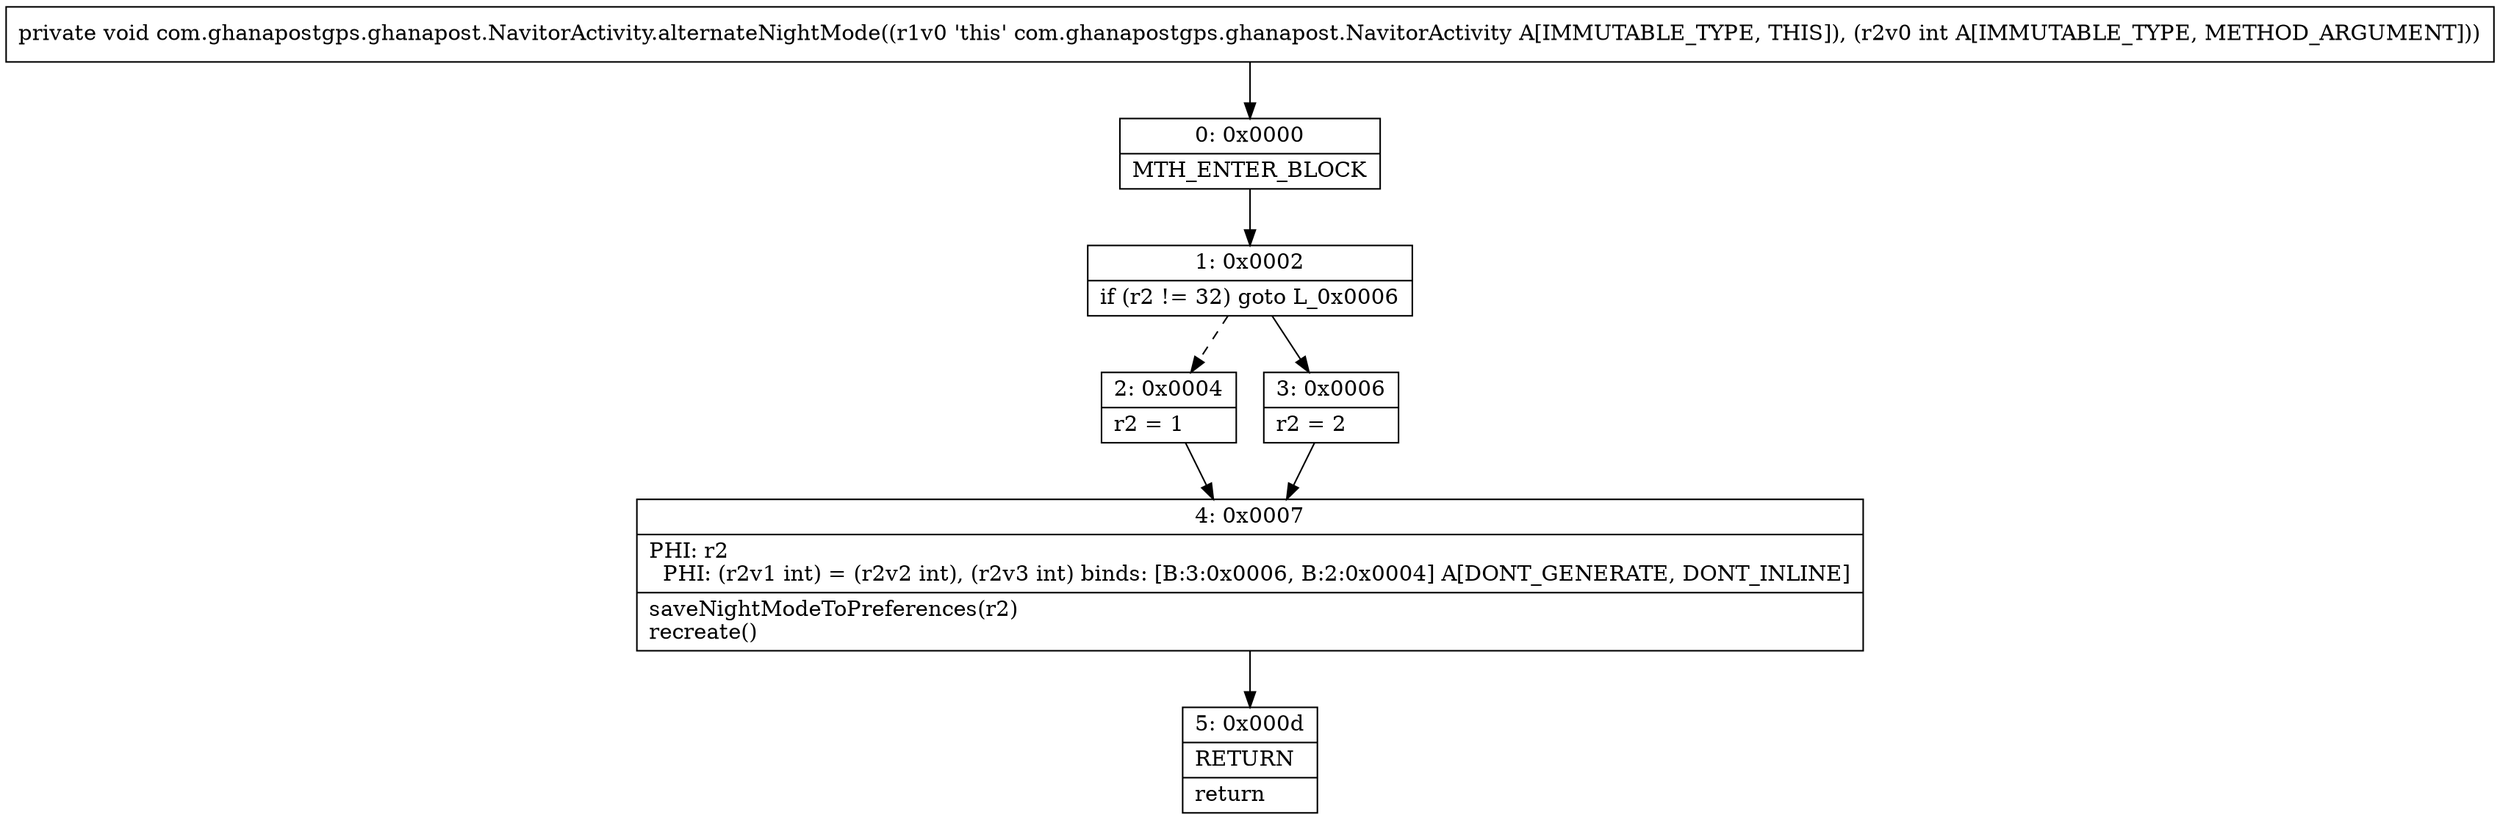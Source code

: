digraph "CFG forcom.ghanapostgps.ghanapost.NavitorActivity.alternateNightMode(I)V" {
Node_0 [shape=record,label="{0\:\ 0x0000|MTH_ENTER_BLOCK\l}"];
Node_1 [shape=record,label="{1\:\ 0x0002|if (r2 != 32) goto L_0x0006\l}"];
Node_2 [shape=record,label="{2\:\ 0x0004|r2 = 1\l}"];
Node_3 [shape=record,label="{3\:\ 0x0006|r2 = 2\l}"];
Node_4 [shape=record,label="{4\:\ 0x0007|PHI: r2 \l  PHI: (r2v1 int) = (r2v2 int), (r2v3 int) binds: [B:3:0x0006, B:2:0x0004] A[DONT_GENERATE, DONT_INLINE]\l|saveNightModeToPreferences(r2)\lrecreate()\l}"];
Node_5 [shape=record,label="{5\:\ 0x000d|RETURN\l|return\l}"];
MethodNode[shape=record,label="{private void com.ghanapostgps.ghanapost.NavitorActivity.alternateNightMode((r1v0 'this' com.ghanapostgps.ghanapost.NavitorActivity A[IMMUTABLE_TYPE, THIS]), (r2v0 int A[IMMUTABLE_TYPE, METHOD_ARGUMENT])) }"];
MethodNode -> Node_0;
Node_0 -> Node_1;
Node_1 -> Node_2[style=dashed];
Node_1 -> Node_3;
Node_2 -> Node_4;
Node_3 -> Node_4;
Node_4 -> Node_5;
}


